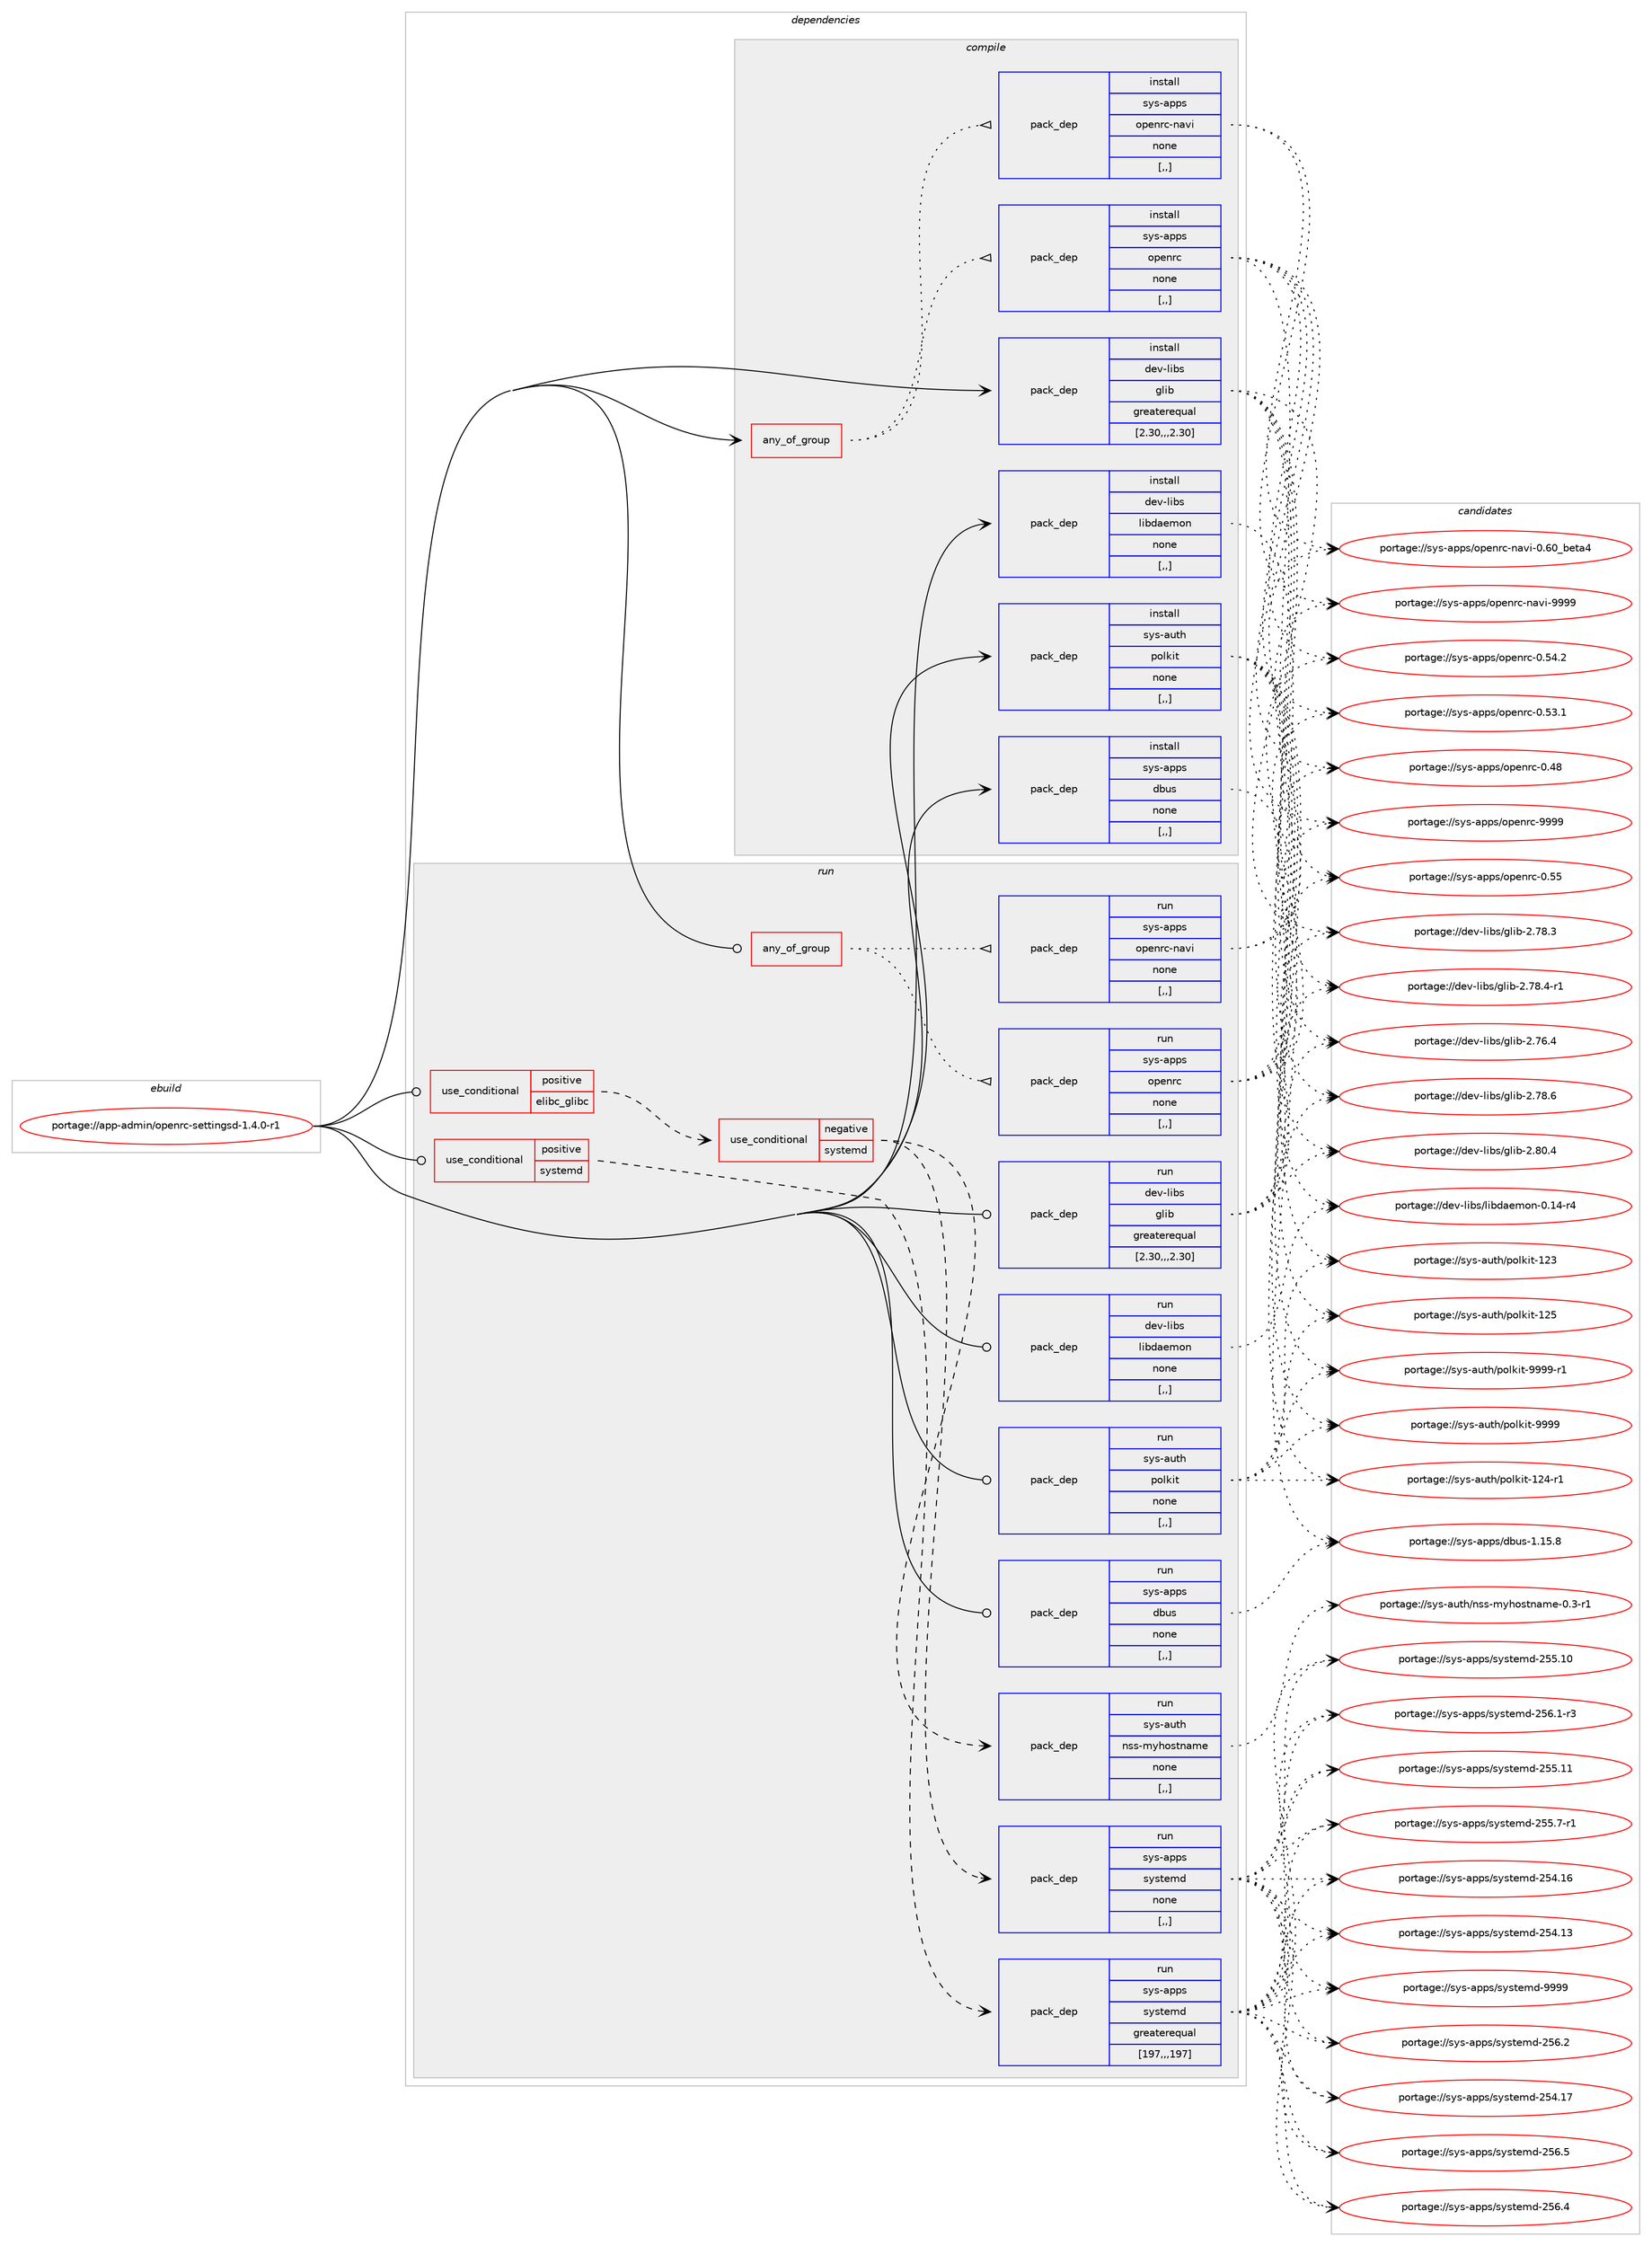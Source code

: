 digraph prolog {

# *************
# Graph options
# *************

newrank=true;
concentrate=true;
compound=true;
graph [rankdir=LR,fontname=Helvetica,fontsize=10,ranksep=1.5];#, ranksep=2.5, nodesep=0.2];
edge  [arrowhead=vee];
node  [fontname=Helvetica,fontsize=10];

# **********
# The ebuild
# **********

subgraph cluster_leftcol {
color=gray;
label=<<i>ebuild</i>>;
id [label="portage://app-admin/openrc-settingsd-1.4.0-r1", color=red, width=4, href="../app-admin/openrc-settingsd-1.4.0-r1.svg"];
}

# ****************
# The dependencies
# ****************

subgraph cluster_midcol {
color=gray;
label=<<i>dependencies</i>>;
subgraph cluster_compile {
fillcolor="#eeeeee";
style=filled;
label=<<i>compile</i>>;
subgraph any3383 {
dependency496899 [label=<<TABLE BORDER="0" CELLBORDER="1" CELLSPACING="0" CELLPADDING="4"><TR><TD CELLPADDING="10">any_of_group</TD></TR></TABLE>>, shape=none, color=red];subgraph pack362799 {
dependency496900 [label=<<TABLE BORDER="0" CELLBORDER="1" CELLSPACING="0" CELLPADDING="4" WIDTH="220"><TR><TD ROWSPAN="6" CELLPADDING="30">pack_dep</TD></TR><TR><TD WIDTH="110">install</TD></TR><TR><TD>sys-apps</TD></TR><TR><TD>openrc</TD></TR><TR><TD>none</TD></TR><TR><TD>[,,]</TD></TR></TABLE>>, shape=none, color=blue];
}
dependency496899:e -> dependency496900:w [weight=20,style="dotted",arrowhead="oinv"];
subgraph pack362800 {
dependency496901 [label=<<TABLE BORDER="0" CELLBORDER="1" CELLSPACING="0" CELLPADDING="4" WIDTH="220"><TR><TD ROWSPAN="6" CELLPADDING="30">pack_dep</TD></TR><TR><TD WIDTH="110">install</TD></TR><TR><TD>sys-apps</TD></TR><TR><TD>openrc-navi</TD></TR><TR><TD>none</TD></TR><TR><TD>[,,]</TD></TR></TABLE>>, shape=none, color=blue];
}
dependency496899:e -> dependency496901:w [weight=20,style="dotted",arrowhead="oinv"];
}
id:e -> dependency496899:w [weight=20,style="solid",arrowhead="vee"];
subgraph pack362801 {
dependency496902 [label=<<TABLE BORDER="0" CELLBORDER="1" CELLSPACING="0" CELLPADDING="4" WIDTH="220"><TR><TD ROWSPAN="6" CELLPADDING="30">pack_dep</TD></TR><TR><TD WIDTH="110">install</TD></TR><TR><TD>dev-libs</TD></TR><TR><TD>glib</TD></TR><TR><TD>greaterequal</TD></TR><TR><TD>[2.30,,,2.30]</TD></TR></TABLE>>, shape=none, color=blue];
}
id:e -> dependency496902:w [weight=20,style="solid",arrowhead="vee"];
subgraph pack362802 {
dependency496903 [label=<<TABLE BORDER="0" CELLBORDER="1" CELLSPACING="0" CELLPADDING="4" WIDTH="220"><TR><TD ROWSPAN="6" CELLPADDING="30">pack_dep</TD></TR><TR><TD WIDTH="110">install</TD></TR><TR><TD>dev-libs</TD></TR><TR><TD>libdaemon</TD></TR><TR><TD>none</TD></TR><TR><TD>[,,]</TD></TR></TABLE>>, shape=none, color=blue];
}
id:e -> dependency496903:w [weight=20,style="solid",arrowhead="vee"];
subgraph pack362803 {
dependency496904 [label=<<TABLE BORDER="0" CELLBORDER="1" CELLSPACING="0" CELLPADDING="4" WIDTH="220"><TR><TD ROWSPAN="6" CELLPADDING="30">pack_dep</TD></TR><TR><TD WIDTH="110">install</TD></TR><TR><TD>sys-apps</TD></TR><TR><TD>dbus</TD></TR><TR><TD>none</TD></TR><TR><TD>[,,]</TD></TR></TABLE>>, shape=none, color=blue];
}
id:e -> dependency496904:w [weight=20,style="solid",arrowhead="vee"];
subgraph pack362804 {
dependency496905 [label=<<TABLE BORDER="0" CELLBORDER="1" CELLSPACING="0" CELLPADDING="4" WIDTH="220"><TR><TD ROWSPAN="6" CELLPADDING="30">pack_dep</TD></TR><TR><TD WIDTH="110">install</TD></TR><TR><TD>sys-auth</TD></TR><TR><TD>polkit</TD></TR><TR><TD>none</TD></TR><TR><TD>[,,]</TD></TR></TABLE>>, shape=none, color=blue];
}
id:e -> dependency496905:w [weight=20,style="solid",arrowhead="vee"];
}
subgraph cluster_compileandrun {
fillcolor="#eeeeee";
style=filled;
label=<<i>compile and run</i>>;
}
subgraph cluster_run {
fillcolor="#eeeeee";
style=filled;
label=<<i>run</i>>;
subgraph any3384 {
dependency496906 [label=<<TABLE BORDER="0" CELLBORDER="1" CELLSPACING="0" CELLPADDING="4"><TR><TD CELLPADDING="10">any_of_group</TD></TR></TABLE>>, shape=none, color=red];subgraph pack362805 {
dependency496907 [label=<<TABLE BORDER="0" CELLBORDER="1" CELLSPACING="0" CELLPADDING="4" WIDTH="220"><TR><TD ROWSPAN="6" CELLPADDING="30">pack_dep</TD></TR><TR><TD WIDTH="110">run</TD></TR><TR><TD>sys-apps</TD></TR><TR><TD>openrc</TD></TR><TR><TD>none</TD></TR><TR><TD>[,,]</TD></TR></TABLE>>, shape=none, color=blue];
}
dependency496906:e -> dependency496907:w [weight=20,style="dotted",arrowhead="oinv"];
subgraph pack362806 {
dependency496908 [label=<<TABLE BORDER="0" CELLBORDER="1" CELLSPACING="0" CELLPADDING="4" WIDTH="220"><TR><TD ROWSPAN="6" CELLPADDING="30">pack_dep</TD></TR><TR><TD WIDTH="110">run</TD></TR><TR><TD>sys-apps</TD></TR><TR><TD>openrc-navi</TD></TR><TR><TD>none</TD></TR><TR><TD>[,,]</TD></TR></TABLE>>, shape=none, color=blue];
}
dependency496906:e -> dependency496908:w [weight=20,style="dotted",arrowhead="oinv"];
}
id:e -> dependency496906:w [weight=20,style="solid",arrowhead="odot"];
subgraph cond130488 {
dependency496909 [label=<<TABLE BORDER="0" CELLBORDER="1" CELLSPACING="0" CELLPADDING="4"><TR><TD ROWSPAN="3" CELLPADDING="10">use_conditional</TD></TR><TR><TD>positive</TD></TR><TR><TD>elibc_glibc</TD></TR></TABLE>>, shape=none, color=red];
subgraph cond130489 {
dependency496910 [label=<<TABLE BORDER="0" CELLBORDER="1" CELLSPACING="0" CELLPADDING="4"><TR><TD ROWSPAN="3" CELLPADDING="10">use_conditional</TD></TR><TR><TD>negative</TD></TR><TR><TD>systemd</TD></TR></TABLE>>, shape=none, color=red];
subgraph pack362807 {
dependency496911 [label=<<TABLE BORDER="0" CELLBORDER="1" CELLSPACING="0" CELLPADDING="4" WIDTH="220"><TR><TD ROWSPAN="6" CELLPADDING="30">pack_dep</TD></TR><TR><TD WIDTH="110">run</TD></TR><TR><TD>sys-auth</TD></TR><TR><TD>nss-myhostname</TD></TR><TR><TD>none</TD></TR><TR><TD>[,,]</TD></TR></TABLE>>, shape=none, color=blue];
}
dependency496910:e -> dependency496911:w [weight=20,style="dashed",arrowhead="vee"];
subgraph pack362808 {
dependency496912 [label=<<TABLE BORDER="0" CELLBORDER="1" CELLSPACING="0" CELLPADDING="4" WIDTH="220"><TR><TD ROWSPAN="6" CELLPADDING="30">pack_dep</TD></TR><TR><TD WIDTH="110">run</TD></TR><TR><TD>sys-apps</TD></TR><TR><TD>systemd</TD></TR><TR><TD>none</TD></TR><TR><TD>[,,]</TD></TR></TABLE>>, shape=none, color=blue];
}
dependency496910:e -> dependency496912:w [weight=20,style="dashed",arrowhead="vee"];
}
dependency496909:e -> dependency496910:w [weight=20,style="dashed",arrowhead="vee"];
}
id:e -> dependency496909:w [weight=20,style="solid",arrowhead="odot"];
subgraph cond130490 {
dependency496913 [label=<<TABLE BORDER="0" CELLBORDER="1" CELLSPACING="0" CELLPADDING="4"><TR><TD ROWSPAN="3" CELLPADDING="10">use_conditional</TD></TR><TR><TD>positive</TD></TR><TR><TD>systemd</TD></TR></TABLE>>, shape=none, color=red];
subgraph pack362809 {
dependency496914 [label=<<TABLE BORDER="0" CELLBORDER="1" CELLSPACING="0" CELLPADDING="4" WIDTH="220"><TR><TD ROWSPAN="6" CELLPADDING="30">pack_dep</TD></TR><TR><TD WIDTH="110">run</TD></TR><TR><TD>sys-apps</TD></TR><TR><TD>systemd</TD></TR><TR><TD>greaterequal</TD></TR><TR><TD>[197,,,197]</TD></TR></TABLE>>, shape=none, color=blue];
}
dependency496913:e -> dependency496914:w [weight=20,style="dashed",arrowhead="vee"];
}
id:e -> dependency496913:w [weight=20,style="solid",arrowhead="odot"];
subgraph pack362810 {
dependency496915 [label=<<TABLE BORDER="0" CELLBORDER="1" CELLSPACING="0" CELLPADDING="4" WIDTH="220"><TR><TD ROWSPAN="6" CELLPADDING="30">pack_dep</TD></TR><TR><TD WIDTH="110">run</TD></TR><TR><TD>dev-libs</TD></TR><TR><TD>glib</TD></TR><TR><TD>greaterequal</TD></TR><TR><TD>[2.30,,,2.30]</TD></TR></TABLE>>, shape=none, color=blue];
}
id:e -> dependency496915:w [weight=20,style="solid",arrowhead="odot"];
subgraph pack362811 {
dependency496916 [label=<<TABLE BORDER="0" CELLBORDER="1" CELLSPACING="0" CELLPADDING="4" WIDTH="220"><TR><TD ROWSPAN="6" CELLPADDING="30">pack_dep</TD></TR><TR><TD WIDTH="110">run</TD></TR><TR><TD>dev-libs</TD></TR><TR><TD>libdaemon</TD></TR><TR><TD>none</TD></TR><TR><TD>[,,]</TD></TR></TABLE>>, shape=none, color=blue];
}
id:e -> dependency496916:w [weight=20,style="solid",arrowhead="odot"];
subgraph pack362812 {
dependency496917 [label=<<TABLE BORDER="0" CELLBORDER="1" CELLSPACING="0" CELLPADDING="4" WIDTH="220"><TR><TD ROWSPAN="6" CELLPADDING="30">pack_dep</TD></TR><TR><TD WIDTH="110">run</TD></TR><TR><TD>sys-apps</TD></TR><TR><TD>dbus</TD></TR><TR><TD>none</TD></TR><TR><TD>[,,]</TD></TR></TABLE>>, shape=none, color=blue];
}
id:e -> dependency496917:w [weight=20,style="solid",arrowhead="odot"];
subgraph pack362813 {
dependency496918 [label=<<TABLE BORDER="0" CELLBORDER="1" CELLSPACING="0" CELLPADDING="4" WIDTH="220"><TR><TD ROWSPAN="6" CELLPADDING="30">pack_dep</TD></TR><TR><TD WIDTH="110">run</TD></TR><TR><TD>sys-auth</TD></TR><TR><TD>polkit</TD></TR><TR><TD>none</TD></TR><TR><TD>[,,]</TD></TR></TABLE>>, shape=none, color=blue];
}
id:e -> dependency496918:w [weight=20,style="solid",arrowhead="odot"];
}
}

# **************
# The candidates
# **************

subgraph cluster_choices {
rank=same;
color=gray;
label=<<i>candidates</i>>;

subgraph choice362799 {
color=black;
nodesep=1;
choice115121115459711211211547111112101110114994557575757 [label="portage://sys-apps/openrc-9999", color=red, width=4,href="../sys-apps/openrc-9999.svg"];
choice115121115459711211211547111112101110114994548465353 [label="portage://sys-apps/openrc-0.55", color=red, width=4,href="../sys-apps/openrc-0.55.svg"];
choice1151211154597112112115471111121011101149945484653524650 [label="portage://sys-apps/openrc-0.54.2", color=red, width=4,href="../sys-apps/openrc-0.54.2.svg"];
choice1151211154597112112115471111121011101149945484653514649 [label="portage://sys-apps/openrc-0.53.1", color=red, width=4,href="../sys-apps/openrc-0.53.1.svg"];
choice115121115459711211211547111112101110114994548465256 [label="portage://sys-apps/openrc-0.48", color=red, width=4,href="../sys-apps/openrc-0.48.svg"];
dependency496900:e -> choice115121115459711211211547111112101110114994557575757:w [style=dotted,weight="100"];
dependency496900:e -> choice115121115459711211211547111112101110114994548465353:w [style=dotted,weight="100"];
dependency496900:e -> choice1151211154597112112115471111121011101149945484653524650:w [style=dotted,weight="100"];
dependency496900:e -> choice1151211154597112112115471111121011101149945484653514649:w [style=dotted,weight="100"];
dependency496900:e -> choice115121115459711211211547111112101110114994548465256:w [style=dotted,weight="100"];
}
subgraph choice362800 {
color=black;
nodesep=1;
choice1151211154597112112115471111121011101149945110971181054557575757 [label="portage://sys-apps/openrc-navi-9999", color=red, width=4,href="../sys-apps/openrc-navi-9999.svg"];
choice115121115459711211211547111112101110114994511097118105454846544895981011169752 [label="portage://sys-apps/openrc-navi-0.60_beta4", color=red, width=4,href="../sys-apps/openrc-navi-0.60_beta4.svg"];
dependency496901:e -> choice1151211154597112112115471111121011101149945110971181054557575757:w [style=dotted,weight="100"];
dependency496901:e -> choice115121115459711211211547111112101110114994511097118105454846544895981011169752:w [style=dotted,weight="100"];
}
subgraph choice362801 {
color=black;
nodesep=1;
choice1001011184510810598115471031081059845504656484652 [label="portage://dev-libs/glib-2.80.4", color=red, width=4,href="../dev-libs/glib-2.80.4.svg"];
choice1001011184510810598115471031081059845504655564654 [label="portage://dev-libs/glib-2.78.6", color=red, width=4,href="../dev-libs/glib-2.78.6.svg"];
choice10010111845108105981154710310810598455046555646524511449 [label="portage://dev-libs/glib-2.78.4-r1", color=red, width=4,href="../dev-libs/glib-2.78.4-r1.svg"];
choice1001011184510810598115471031081059845504655564651 [label="portage://dev-libs/glib-2.78.3", color=red, width=4,href="../dev-libs/glib-2.78.3.svg"];
choice1001011184510810598115471031081059845504655544652 [label="portage://dev-libs/glib-2.76.4", color=red, width=4,href="../dev-libs/glib-2.76.4.svg"];
dependency496902:e -> choice1001011184510810598115471031081059845504656484652:w [style=dotted,weight="100"];
dependency496902:e -> choice1001011184510810598115471031081059845504655564654:w [style=dotted,weight="100"];
dependency496902:e -> choice10010111845108105981154710310810598455046555646524511449:w [style=dotted,weight="100"];
dependency496902:e -> choice1001011184510810598115471031081059845504655564651:w [style=dotted,weight="100"];
dependency496902:e -> choice1001011184510810598115471031081059845504655544652:w [style=dotted,weight="100"];
}
subgraph choice362802 {
color=black;
nodesep=1;
choice100101118451081059811547108105981009710110911111045484649524511452 [label="portage://dev-libs/libdaemon-0.14-r4", color=red, width=4,href="../dev-libs/libdaemon-0.14-r4.svg"];
dependency496903:e -> choice100101118451081059811547108105981009710110911111045484649524511452:w [style=dotted,weight="100"];
}
subgraph choice362803 {
color=black;
nodesep=1;
choice1151211154597112112115471009811711545494649534656 [label="portage://sys-apps/dbus-1.15.8", color=red, width=4,href="../sys-apps/dbus-1.15.8.svg"];
dependency496904:e -> choice1151211154597112112115471009811711545494649534656:w [style=dotted,weight="100"];
}
subgraph choice362804 {
color=black;
nodesep=1;
choice11512111545971171161044711211110810710511645575757574511449 [label="portage://sys-auth/polkit-9999-r1", color=red, width=4,href="../sys-auth/polkit-9999-r1.svg"];
choice1151211154597117116104471121111081071051164557575757 [label="portage://sys-auth/polkit-9999", color=red, width=4,href="../sys-auth/polkit-9999.svg"];
choice11512111545971171161044711211110810710511645495053 [label="portage://sys-auth/polkit-125", color=red, width=4,href="../sys-auth/polkit-125.svg"];
choice115121115459711711610447112111108107105116454950524511449 [label="portage://sys-auth/polkit-124-r1", color=red, width=4,href="../sys-auth/polkit-124-r1.svg"];
choice11512111545971171161044711211110810710511645495051 [label="portage://sys-auth/polkit-123", color=red, width=4,href="../sys-auth/polkit-123.svg"];
dependency496905:e -> choice11512111545971171161044711211110810710511645575757574511449:w [style=dotted,weight="100"];
dependency496905:e -> choice1151211154597117116104471121111081071051164557575757:w [style=dotted,weight="100"];
dependency496905:e -> choice11512111545971171161044711211110810710511645495053:w [style=dotted,weight="100"];
dependency496905:e -> choice115121115459711711610447112111108107105116454950524511449:w [style=dotted,weight="100"];
dependency496905:e -> choice11512111545971171161044711211110810710511645495051:w [style=dotted,weight="100"];
}
subgraph choice362805 {
color=black;
nodesep=1;
choice115121115459711211211547111112101110114994557575757 [label="portage://sys-apps/openrc-9999", color=red, width=4,href="../sys-apps/openrc-9999.svg"];
choice115121115459711211211547111112101110114994548465353 [label="portage://sys-apps/openrc-0.55", color=red, width=4,href="../sys-apps/openrc-0.55.svg"];
choice1151211154597112112115471111121011101149945484653524650 [label="portage://sys-apps/openrc-0.54.2", color=red, width=4,href="../sys-apps/openrc-0.54.2.svg"];
choice1151211154597112112115471111121011101149945484653514649 [label="portage://sys-apps/openrc-0.53.1", color=red, width=4,href="../sys-apps/openrc-0.53.1.svg"];
choice115121115459711211211547111112101110114994548465256 [label="portage://sys-apps/openrc-0.48", color=red, width=4,href="../sys-apps/openrc-0.48.svg"];
dependency496907:e -> choice115121115459711211211547111112101110114994557575757:w [style=dotted,weight="100"];
dependency496907:e -> choice115121115459711211211547111112101110114994548465353:w [style=dotted,weight="100"];
dependency496907:e -> choice1151211154597112112115471111121011101149945484653524650:w [style=dotted,weight="100"];
dependency496907:e -> choice1151211154597112112115471111121011101149945484653514649:w [style=dotted,weight="100"];
dependency496907:e -> choice115121115459711211211547111112101110114994548465256:w [style=dotted,weight="100"];
}
subgraph choice362806 {
color=black;
nodesep=1;
choice1151211154597112112115471111121011101149945110971181054557575757 [label="portage://sys-apps/openrc-navi-9999", color=red, width=4,href="../sys-apps/openrc-navi-9999.svg"];
choice115121115459711211211547111112101110114994511097118105454846544895981011169752 [label="portage://sys-apps/openrc-navi-0.60_beta4", color=red, width=4,href="../sys-apps/openrc-navi-0.60_beta4.svg"];
dependency496908:e -> choice1151211154597112112115471111121011101149945110971181054557575757:w [style=dotted,weight="100"];
dependency496908:e -> choice115121115459711211211547111112101110114994511097118105454846544895981011169752:w [style=dotted,weight="100"];
}
subgraph choice362807 {
color=black;
nodesep=1;
choice1151211154597117116104471101151154510912110411111511611097109101454846514511449 [label="portage://sys-auth/nss-myhostname-0.3-r1", color=red, width=4,href="../sys-auth/nss-myhostname-0.3-r1.svg"];
dependency496911:e -> choice1151211154597117116104471101151154510912110411111511611097109101454846514511449:w [style=dotted,weight="100"];
}
subgraph choice362808 {
color=black;
nodesep=1;
choice1151211154597112112115471151211151161011091004557575757 [label="portage://sys-apps/systemd-9999", color=red, width=4,href="../sys-apps/systemd-9999.svg"];
choice115121115459711211211547115121115116101109100455053544653 [label="portage://sys-apps/systemd-256.5", color=red, width=4,href="../sys-apps/systemd-256.5.svg"];
choice115121115459711211211547115121115116101109100455053544652 [label="portage://sys-apps/systemd-256.4", color=red, width=4,href="../sys-apps/systemd-256.4.svg"];
choice115121115459711211211547115121115116101109100455053544650 [label="portage://sys-apps/systemd-256.2", color=red, width=4,href="../sys-apps/systemd-256.2.svg"];
choice1151211154597112112115471151211151161011091004550535446494511451 [label="portage://sys-apps/systemd-256.1-r3", color=red, width=4,href="../sys-apps/systemd-256.1-r3.svg"];
choice11512111545971121121154711512111511610110910045505353464949 [label="portage://sys-apps/systemd-255.11", color=red, width=4,href="../sys-apps/systemd-255.11.svg"];
choice11512111545971121121154711512111511610110910045505353464948 [label="portage://sys-apps/systemd-255.10", color=red, width=4,href="../sys-apps/systemd-255.10.svg"];
choice1151211154597112112115471151211151161011091004550535346554511449 [label="portage://sys-apps/systemd-255.7-r1", color=red, width=4,href="../sys-apps/systemd-255.7-r1.svg"];
choice11512111545971121121154711512111511610110910045505352464955 [label="portage://sys-apps/systemd-254.17", color=red, width=4,href="../sys-apps/systemd-254.17.svg"];
choice11512111545971121121154711512111511610110910045505352464954 [label="portage://sys-apps/systemd-254.16", color=red, width=4,href="../sys-apps/systemd-254.16.svg"];
choice11512111545971121121154711512111511610110910045505352464951 [label="portage://sys-apps/systemd-254.13", color=red, width=4,href="../sys-apps/systemd-254.13.svg"];
dependency496912:e -> choice1151211154597112112115471151211151161011091004557575757:w [style=dotted,weight="100"];
dependency496912:e -> choice115121115459711211211547115121115116101109100455053544653:w [style=dotted,weight="100"];
dependency496912:e -> choice115121115459711211211547115121115116101109100455053544652:w [style=dotted,weight="100"];
dependency496912:e -> choice115121115459711211211547115121115116101109100455053544650:w [style=dotted,weight="100"];
dependency496912:e -> choice1151211154597112112115471151211151161011091004550535446494511451:w [style=dotted,weight="100"];
dependency496912:e -> choice11512111545971121121154711512111511610110910045505353464949:w [style=dotted,weight="100"];
dependency496912:e -> choice11512111545971121121154711512111511610110910045505353464948:w [style=dotted,weight="100"];
dependency496912:e -> choice1151211154597112112115471151211151161011091004550535346554511449:w [style=dotted,weight="100"];
dependency496912:e -> choice11512111545971121121154711512111511610110910045505352464955:w [style=dotted,weight="100"];
dependency496912:e -> choice11512111545971121121154711512111511610110910045505352464954:w [style=dotted,weight="100"];
dependency496912:e -> choice11512111545971121121154711512111511610110910045505352464951:w [style=dotted,weight="100"];
}
subgraph choice362809 {
color=black;
nodesep=1;
choice1151211154597112112115471151211151161011091004557575757 [label="portage://sys-apps/systemd-9999", color=red, width=4,href="../sys-apps/systemd-9999.svg"];
choice115121115459711211211547115121115116101109100455053544653 [label="portage://sys-apps/systemd-256.5", color=red, width=4,href="../sys-apps/systemd-256.5.svg"];
choice115121115459711211211547115121115116101109100455053544652 [label="portage://sys-apps/systemd-256.4", color=red, width=4,href="../sys-apps/systemd-256.4.svg"];
choice115121115459711211211547115121115116101109100455053544650 [label="portage://sys-apps/systemd-256.2", color=red, width=4,href="../sys-apps/systemd-256.2.svg"];
choice1151211154597112112115471151211151161011091004550535446494511451 [label="portage://sys-apps/systemd-256.1-r3", color=red, width=4,href="../sys-apps/systemd-256.1-r3.svg"];
choice11512111545971121121154711512111511610110910045505353464949 [label="portage://sys-apps/systemd-255.11", color=red, width=4,href="../sys-apps/systemd-255.11.svg"];
choice11512111545971121121154711512111511610110910045505353464948 [label="portage://sys-apps/systemd-255.10", color=red, width=4,href="../sys-apps/systemd-255.10.svg"];
choice1151211154597112112115471151211151161011091004550535346554511449 [label="portage://sys-apps/systemd-255.7-r1", color=red, width=4,href="../sys-apps/systemd-255.7-r1.svg"];
choice11512111545971121121154711512111511610110910045505352464955 [label="portage://sys-apps/systemd-254.17", color=red, width=4,href="../sys-apps/systemd-254.17.svg"];
choice11512111545971121121154711512111511610110910045505352464954 [label="portage://sys-apps/systemd-254.16", color=red, width=4,href="../sys-apps/systemd-254.16.svg"];
choice11512111545971121121154711512111511610110910045505352464951 [label="portage://sys-apps/systemd-254.13", color=red, width=4,href="../sys-apps/systemd-254.13.svg"];
dependency496914:e -> choice1151211154597112112115471151211151161011091004557575757:w [style=dotted,weight="100"];
dependency496914:e -> choice115121115459711211211547115121115116101109100455053544653:w [style=dotted,weight="100"];
dependency496914:e -> choice115121115459711211211547115121115116101109100455053544652:w [style=dotted,weight="100"];
dependency496914:e -> choice115121115459711211211547115121115116101109100455053544650:w [style=dotted,weight="100"];
dependency496914:e -> choice1151211154597112112115471151211151161011091004550535446494511451:w [style=dotted,weight="100"];
dependency496914:e -> choice11512111545971121121154711512111511610110910045505353464949:w [style=dotted,weight="100"];
dependency496914:e -> choice11512111545971121121154711512111511610110910045505353464948:w [style=dotted,weight="100"];
dependency496914:e -> choice1151211154597112112115471151211151161011091004550535346554511449:w [style=dotted,weight="100"];
dependency496914:e -> choice11512111545971121121154711512111511610110910045505352464955:w [style=dotted,weight="100"];
dependency496914:e -> choice11512111545971121121154711512111511610110910045505352464954:w [style=dotted,weight="100"];
dependency496914:e -> choice11512111545971121121154711512111511610110910045505352464951:w [style=dotted,weight="100"];
}
subgraph choice362810 {
color=black;
nodesep=1;
choice1001011184510810598115471031081059845504656484652 [label="portage://dev-libs/glib-2.80.4", color=red, width=4,href="../dev-libs/glib-2.80.4.svg"];
choice1001011184510810598115471031081059845504655564654 [label="portage://dev-libs/glib-2.78.6", color=red, width=4,href="../dev-libs/glib-2.78.6.svg"];
choice10010111845108105981154710310810598455046555646524511449 [label="portage://dev-libs/glib-2.78.4-r1", color=red, width=4,href="../dev-libs/glib-2.78.4-r1.svg"];
choice1001011184510810598115471031081059845504655564651 [label="portage://dev-libs/glib-2.78.3", color=red, width=4,href="../dev-libs/glib-2.78.3.svg"];
choice1001011184510810598115471031081059845504655544652 [label="portage://dev-libs/glib-2.76.4", color=red, width=4,href="../dev-libs/glib-2.76.4.svg"];
dependency496915:e -> choice1001011184510810598115471031081059845504656484652:w [style=dotted,weight="100"];
dependency496915:e -> choice1001011184510810598115471031081059845504655564654:w [style=dotted,weight="100"];
dependency496915:e -> choice10010111845108105981154710310810598455046555646524511449:w [style=dotted,weight="100"];
dependency496915:e -> choice1001011184510810598115471031081059845504655564651:w [style=dotted,weight="100"];
dependency496915:e -> choice1001011184510810598115471031081059845504655544652:w [style=dotted,weight="100"];
}
subgraph choice362811 {
color=black;
nodesep=1;
choice100101118451081059811547108105981009710110911111045484649524511452 [label="portage://dev-libs/libdaemon-0.14-r4", color=red, width=4,href="../dev-libs/libdaemon-0.14-r4.svg"];
dependency496916:e -> choice100101118451081059811547108105981009710110911111045484649524511452:w [style=dotted,weight="100"];
}
subgraph choice362812 {
color=black;
nodesep=1;
choice1151211154597112112115471009811711545494649534656 [label="portage://sys-apps/dbus-1.15.8", color=red, width=4,href="../sys-apps/dbus-1.15.8.svg"];
dependency496917:e -> choice1151211154597112112115471009811711545494649534656:w [style=dotted,weight="100"];
}
subgraph choice362813 {
color=black;
nodesep=1;
choice11512111545971171161044711211110810710511645575757574511449 [label="portage://sys-auth/polkit-9999-r1", color=red, width=4,href="../sys-auth/polkit-9999-r1.svg"];
choice1151211154597117116104471121111081071051164557575757 [label="portage://sys-auth/polkit-9999", color=red, width=4,href="../sys-auth/polkit-9999.svg"];
choice11512111545971171161044711211110810710511645495053 [label="portage://sys-auth/polkit-125", color=red, width=4,href="../sys-auth/polkit-125.svg"];
choice115121115459711711610447112111108107105116454950524511449 [label="portage://sys-auth/polkit-124-r1", color=red, width=4,href="../sys-auth/polkit-124-r1.svg"];
choice11512111545971171161044711211110810710511645495051 [label="portage://sys-auth/polkit-123", color=red, width=4,href="../sys-auth/polkit-123.svg"];
dependency496918:e -> choice11512111545971171161044711211110810710511645575757574511449:w [style=dotted,weight="100"];
dependency496918:e -> choice1151211154597117116104471121111081071051164557575757:w [style=dotted,weight="100"];
dependency496918:e -> choice11512111545971171161044711211110810710511645495053:w [style=dotted,weight="100"];
dependency496918:e -> choice115121115459711711610447112111108107105116454950524511449:w [style=dotted,weight="100"];
dependency496918:e -> choice11512111545971171161044711211110810710511645495051:w [style=dotted,weight="100"];
}
}

}
